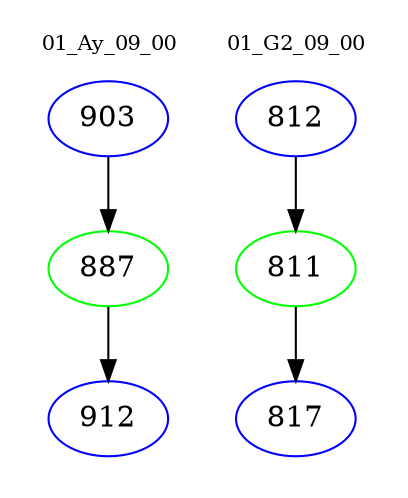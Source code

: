 digraph{
subgraph cluster_0 {
color = white
label = "01_Ay_09_00";
fontsize=10;
T0_903 [label="903", color="blue"]
T0_903 -> T0_887 [color="black"]
T0_887 [label="887", color="green"]
T0_887 -> T0_912 [color="black"]
T0_912 [label="912", color="blue"]
}
subgraph cluster_1 {
color = white
label = "01_G2_09_00";
fontsize=10;
T1_812 [label="812", color="blue"]
T1_812 -> T1_811 [color="black"]
T1_811 [label="811", color="green"]
T1_811 -> T1_817 [color="black"]
T1_817 [label="817", color="blue"]
}
}
